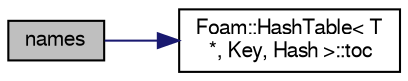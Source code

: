 digraph "names"
{
  bgcolor="transparent";
  edge [fontname="FreeSans",fontsize="10",labelfontname="FreeSans",labelfontsize="10"];
  node [fontname="FreeSans",fontsize="10",shape=record];
  rankdir="LR";
  Node1321 [label="names",height=0.2,width=0.4,color="black", fillcolor="grey75", style="filled", fontcolor="black"];
  Node1321 -> Node1322 [color="midnightblue",fontsize="10",style="solid",fontname="FreeSans"];
  Node1322 [label="Foam::HashTable\< T\l *, Key, Hash \>::toc",height=0.2,width=0.4,color="black",URL="$a25702.html#a1717015c0033bc9eed654353eed0461b",tooltip="Return the table of contents. "];
}
